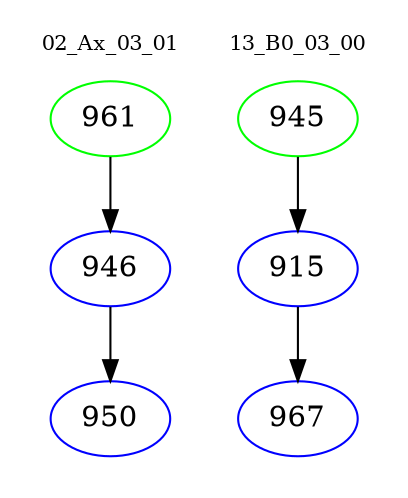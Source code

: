 digraph{
subgraph cluster_0 {
color = white
label = "02_Ax_03_01";
fontsize=10;
T0_961 [label="961", color="green"]
T0_961 -> T0_946 [color="black"]
T0_946 [label="946", color="blue"]
T0_946 -> T0_950 [color="black"]
T0_950 [label="950", color="blue"]
}
subgraph cluster_1 {
color = white
label = "13_B0_03_00";
fontsize=10;
T1_945 [label="945", color="green"]
T1_945 -> T1_915 [color="black"]
T1_915 [label="915", color="blue"]
T1_915 -> T1_967 [color="black"]
T1_967 [label="967", color="blue"]
}
}
